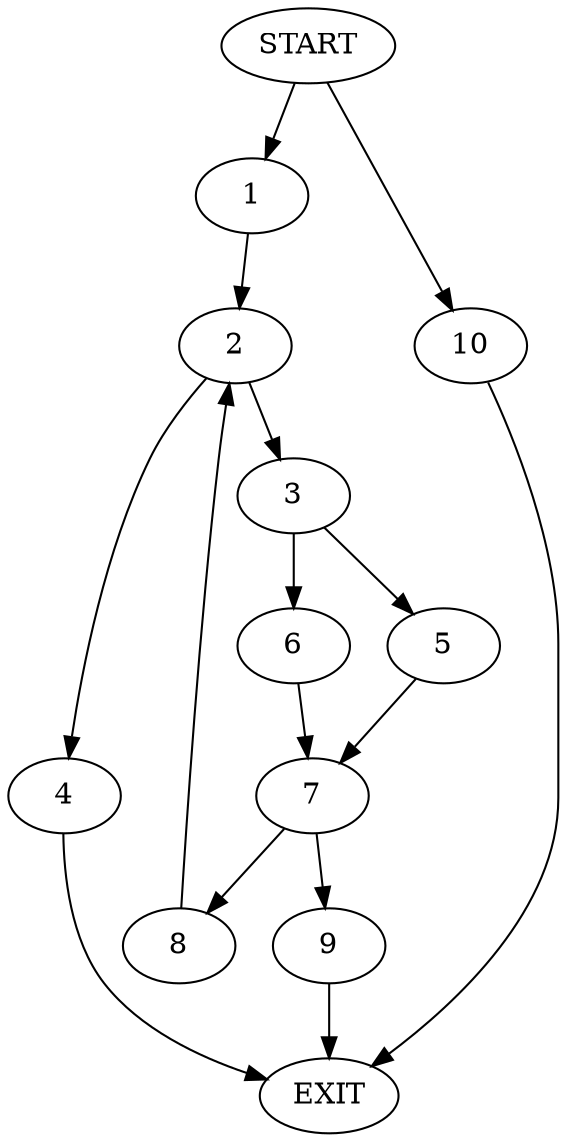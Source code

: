 digraph {
0 [label="START"]
11 [label="EXIT"]
0 -> 1
1 -> 2
2 -> 3
2 -> 4
3 -> 5
3 -> 6
4 -> 11
5 -> 7
6 -> 7
7 -> 8
7 -> 9
0 -> 10
10 -> 11
8 -> 2
9 -> 11
}
